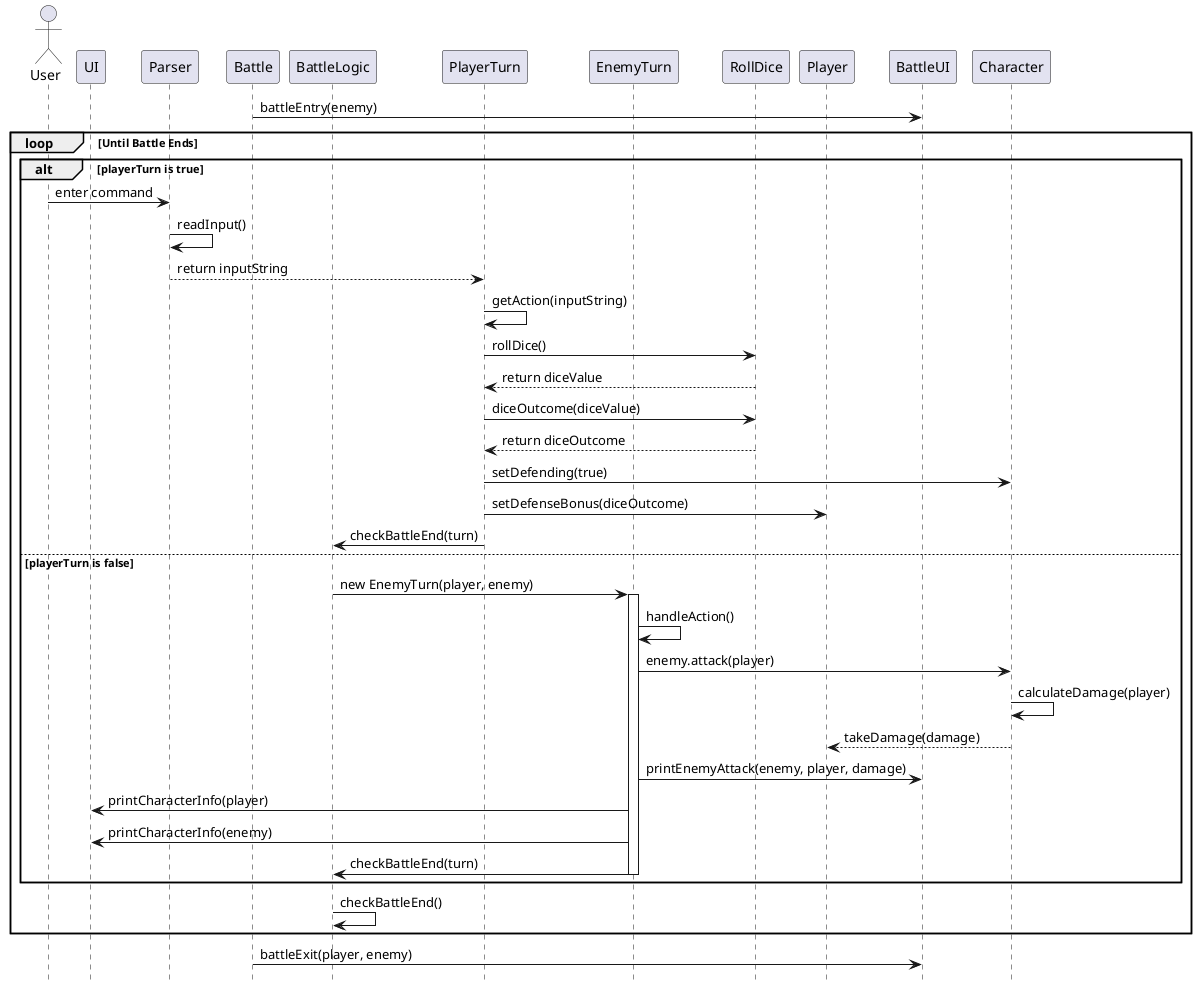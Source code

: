 @startuml
hide footbox

actor User
participant "UI" as UI
participant "Parser" as Parser
participant "Battle" as Battle
participant "BattleLogic" as BattleLogic
participant "PlayerTurn" as PlayerTurn
participant "EnemyTurn" as EnemyTurn
participant "RollDice" as RollDice
participant "Player" as Player
participant "BattleUI" as BattleUI
participant "Character" as Character


Battle -> BattleUI: battleEntry(enemy)


loop Until Battle Ends


    alt playerTurn is true
        User -> Parser: enter command
        Parser -> Parser: readInput()
        Parser --> PlayerTurn: return inputString
        PlayerTurn -> PlayerTurn: getAction(inputString)

        PlayerTurn -> RollDice: rollDice()
        RollDice --> PlayerTurn: return diceValue
        PlayerTurn -> RollDice: diceOutcome(diceValue)
        RollDice --> PlayerTurn: return diceOutcome

        PlayerTurn -> Character: setDefending(true)
        PlayerTurn -> Player: setDefenseBonus(diceOutcome)
        PlayerTurn -> BattleLogic: checkBattleEnd(turn)
        deactivate PlayerTurn

    else playerTurn is false
        BattleLogic -> EnemyTurn: new EnemyTurn(player, enemy)
        activate EnemyTurn
        EnemyTurn -> EnemyTurn: handleAction()
        EnemyTurn -> Character: enemy.attack(player)
        Character -> Character: calculateDamage(player)
        Character --> Player: takeDamage(damage)
        EnemyTurn -> BattleUI: printEnemyAttack(enemy, player, damage)

        EnemyTurn -> UI: printCharacterInfo(player)
        EnemyTurn -> UI: printCharacterInfo(enemy)
        EnemyTurn -> BattleLogic: checkBattleEnd(turn)
        deactivate EnemyTurn
    end

    BattleLogic -> BattleLogic: checkBattleEnd()
end
deactivate BattleLogic

Battle -> BattleUI: battleExit(player, enemy)

@enduml

